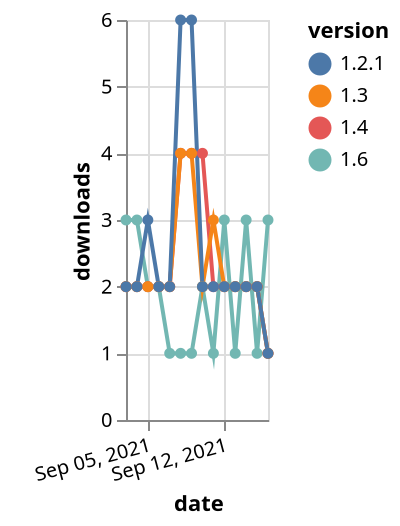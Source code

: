 {"$schema": "https://vega.github.io/schema/vega-lite/v5.json", "description": "A simple bar chart with embedded data.", "data": {"values": [{"date": "2021-09-03", "total": 430, "delta": 3, "version": "1.6"}, {"date": "2021-09-04", "total": 433, "delta": 3, "version": "1.6"}, {"date": "2021-09-05", "total": 435, "delta": 2, "version": "1.6"}, {"date": "2021-09-06", "total": 437, "delta": 2, "version": "1.6"}, {"date": "2021-09-07", "total": 438, "delta": 1, "version": "1.6"}, {"date": "2021-09-08", "total": 439, "delta": 1, "version": "1.6"}, {"date": "2021-09-09", "total": 440, "delta": 1, "version": "1.6"}, {"date": "2021-09-10", "total": 442, "delta": 2, "version": "1.6"}, {"date": "2021-09-11", "total": 443, "delta": 1, "version": "1.6"}, {"date": "2021-09-12", "total": 446, "delta": 3, "version": "1.6"}, {"date": "2021-09-13", "total": 447, "delta": 1, "version": "1.6"}, {"date": "2021-09-14", "total": 450, "delta": 3, "version": "1.6"}, {"date": "2021-09-15", "total": 451, "delta": 1, "version": "1.6"}, {"date": "2021-09-16", "total": 454, "delta": 3, "version": "1.6"}, {"date": "2021-09-03", "total": 2925, "delta": 2, "version": "1.4"}, {"date": "2021-09-04", "total": 2927, "delta": 2, "version": "1.4"}, {"date": "2021-09-05", "total": 2929, "delta": 2, "version": "1.4"}, {"date": "2021-09-06", "total": 2931, "delta": 2, "version": "1.4"}, {"date": "2021-09-07", "total": 2933, "delta": 2, "version": "1.4"}, {"date": "2021-09-08", "total": 2937, "delta": 4, "version": "1.4"}, {"date": "2021-09-09", "total": 2941, "delta": 4, "version": "1.4"}, {"date": "2021-09-10", "total": 2945, "delta": 4, "version": "1.4"}, {"date": "2021-09-11", "total": 2947, "delta": 2, "version": "1.4"}, {"date": "2021-09-12", "total": 2949, "delta": 2, "version": "1.4"}, {"date": "2021-09-13", "total": 2951, "delta": 2, "version": "1.4"}, {"date": "2021-09-14", "total": 2953, "delta": 2, "version": "1.4"}, {"date": "2021-09-15", "total": 2955, "delta": 2, "version": "1.4"}, {"date": "2021-09-16", "total": 2956, "delta": 1, "version": "1.4"}, {"date": "2021-09-03", "total": 2972, "delta": 2, "version": "1.3"}, {"date": "2021-09-04", "total": 2974, "delta": 2, "version": "1.3"}, {"date": "2021-09-05", "total": 2976, "delta": 2, "version": "1.3"}, {"date": "2021-09-06", "total": 2978, "delta": 2, "version": "1.3"}, {"date": "2021-09-07", "total": 2980, "delta": 2, "version": "1.3"}, {"date": "2021-09-08", "total": 2984, "delta": 4, "version": "1.3"}, {"date": "2021-09-09", "total": 2988, "delta": 4, "version": "1.3"}, {"date": "2021-09-10", "total": 2990, "delta": 2, "version": "1.3"}, {"date": "2021-09-11", "total": 2993, "delta": 3, "version": "1.3"}, {"date": "2021-09-12", "total": 2995, "delta": 2, "version": "1.3"}, {"date": "2021-09-13", "total": 2997, "delta": 2, "version": "1.3"}, {"date": "2021-09-14", "total": 2999, "delta": 2, "version": "1.3"}, {"date": "2021-09-15", "total": 3001, "delta": 2, "version": "1.3"}, {"date": "2021-09-16", "total": 3002, "delta": 1, "version": "1.3"}, {"date": "2021-09-03", "total": 3409, "delta": 2, "version": "1.2.1"}, {"date": "2021-09-04", "total": 3411, "delta": 2, "version": "1.2.1"}, {"date": "2021-09-05", "total": 3414, "delta": 3, "version": "1.2.1"}, {"date": "2021-09-06", "total": 3416, "delta": 2, "version": "1.2.1"}, {"date": "2021-09-07", "total": 3418, "delta": 2, "version": "1.2.1"}, {"date": "2021-09-08", "total": 3424, "delta": 6, "version": "1.2.1"}, {"date": "2021-09-09", "total": 3430, "delta": 6, "version": "1.2.1"}, {"date": "2021-09-10", "total": 3432, "delta": 2, "version": "1.2.1"}, {"date": "2021-09-11", "total": 3434, "delta": 2, "version": "1.2.1"}, {"date": "2021-09-12", "total": 3436, "delta": 2, "version": "1.2.1"}, {"date": "2021-09-13", "total": 3438, "delta": 2, "version": "1.2.1"}, {"date": "2021-09-14", "total": 3440, "delta": 2, "version": "1.2.1"}, {"date": "2021-09-15", "total": 3442, "delta": 2, "version": "1.2.1"}, {"date": "2021-09-16", "total": 3443, "delta": 1, "version": "1.2.1"}]}, "width": "container", "mark": {"type": "line", "point": {"filled": true}}, "encoding": {"x": {"field": "date", "type": "temporal", "timeUnit": "yearmonthdate", "title": "date", "axis": {"labelAngle": -15}}, "y": {"field": "delta", "type": "quantitative", "title": "downloads"}, "color": {"field": "version", "type": "nominal"}, "tooltip": {"field": "delta"}}}